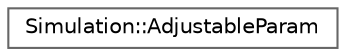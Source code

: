 digraph "Graphical Class Hierarchy"
{
 // LATEX_PDF_SIZE
  bgcolor="transparent";
  edge [fontname=Helvetica,fontsize=10,labelfontname=Helvetica,labelfontsize=10];
  node [fontname=Helvetica,fontsize=10,shape=box,height=0.2,width=0.4];
  rankdir="LR";
  Node0 [id="Node000000",label="Simulation::AdjustableParam",height=0.2,width=0.4,color="grey40", fillcolor="white", style="filled",URL="$structSimulation_1_1AdjustableParam.html",tooltip=" "];
}
